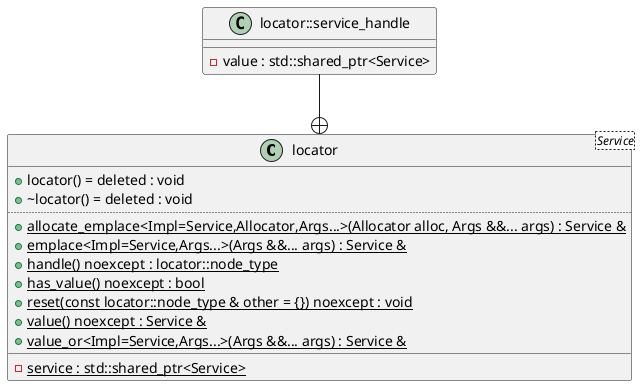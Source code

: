 @startuml
class "locator<Service>" as C_0002057168254138054942
class C_0002057168254138054942 [[https://github.com/skypjack/entt/blob/fef921132cae7588213d0f9bcd2fb9c8ffd8b7fc/src/entt/locator/locator.hpp#L27{locator}]] {
+locator() = deleted : void [[[https://github.com/skypjack/entt/blob/fef921132cae7588213d0f9bcd2fb9c8ffd8b7fc/src/entt/locator/locator.hpp#L40{locator}]]]
+~locator() = deleted : void [[[https://github.com/skypjack/entt/blob/fef921132cae7588213d0f9bcd2fb9c8ffd8b7fc/src/entt/locator/locator.hpp#L42{~locator}]]]
..
{static} +allocate_emplace<Impl=Service,Allocator,Args...>(Allocator alloc, Args &&... args) : Service &
{static} +emplace<Impl=Service,Args...>(Args &&... args) : Service &
{static} +handle() noexcept : locator::node_type [[[https://github.com/skypjack/entt/blob/fef921132cae7588213d0f9bcd2fb9c8ffd8b7fc/src/entt/locator/locator.hpp#L114{handle}]]]
{static} +has_value() noexcept : bool [[[https://github.com/skypjack/entt/blob/fef921132cae7588213d0f9bcd2fb9c8ffd8b7fc/src/entt/locator/locator.hpp#L48{has_value}]]]
{static} +reset(const locator::node_type & other = {}) noexcept : void [[[https://github.com/skypjack/entt/blob/fef921132cae7588213d0f9bcd2fb9c8ffd8b7fc/src/entt/locator/locator.hpp#L124{reset}]]]
{static} +value() noexcept : Service & [[[https://github.com/skypjack/entt/blob/fef921132cae7588213d0f9bcd2fb9c8ffd8b7fc/src/entt/locator/locator.hpp#L61{value}]]]
{static} +value_or<Impl=Service,Args...>(Args &&... args) : Service &
__
{static} -service : std::shared_ptr<Service> [[[https://github.com/skypjack/entt/blob/fef921132cae7588213d0f9bcd2fb9c8ffd8b7fc/src/entt/locator/locator.hpp#L130{service}]]]
}
class "locator::service_handle" as C_0002252539691859806017
class C_0002252539691859806017 [[https://github.com/skypjack/entt/blob/fef921132cae7588213d0f9bcd2fb9c8ffd8b7fc/src/entt/locator/locator.hpp#L28{locator##service_handle}]] {
__
-value : std::shared_ptr<Service> [[[https://github.com/skypjack/entt/blob/fef921132cae7588213d0f9bcd2fb9c8ffd8b7fc/src/entt/locator/locator.hpp#L30{value}]]]
}
C_0002252539691859806017 --+ C_0002057168254138054942

'Generated with clang-uml, version 0.3.7-36-g13ea67c
'LLVM version Ubuntu clang version 15.0.6
@enduml
